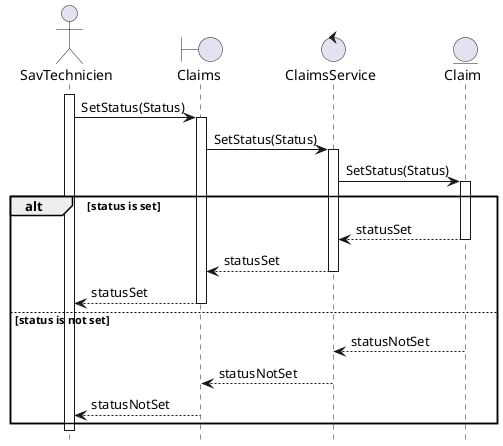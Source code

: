 @startuml set_claim_status
hide footbox
actor SavTechnicien as st
boundary Claims as cl
control ClaimsService as cs
entity Claim as c
activate st
st -> cl : SetStatus(Status)
activate cl
cl -> cs : SetStatus(Status)
activate cs
cs -> c : SetStatus(Status)
activate c
alt status is set
c --> cs : statusSet
deactivate c
cs --> cl : statusSet
deactivate cs
cl --> st : statusSet
deactivate cl
else status is not set
c --> cs : statusNotSet
deactivate c
cs --> cl : statusNotSet
deactivate cs
cl --> st : statusNotSet
deactivate cl
end
deactivate cl
deactivate st
@enduml